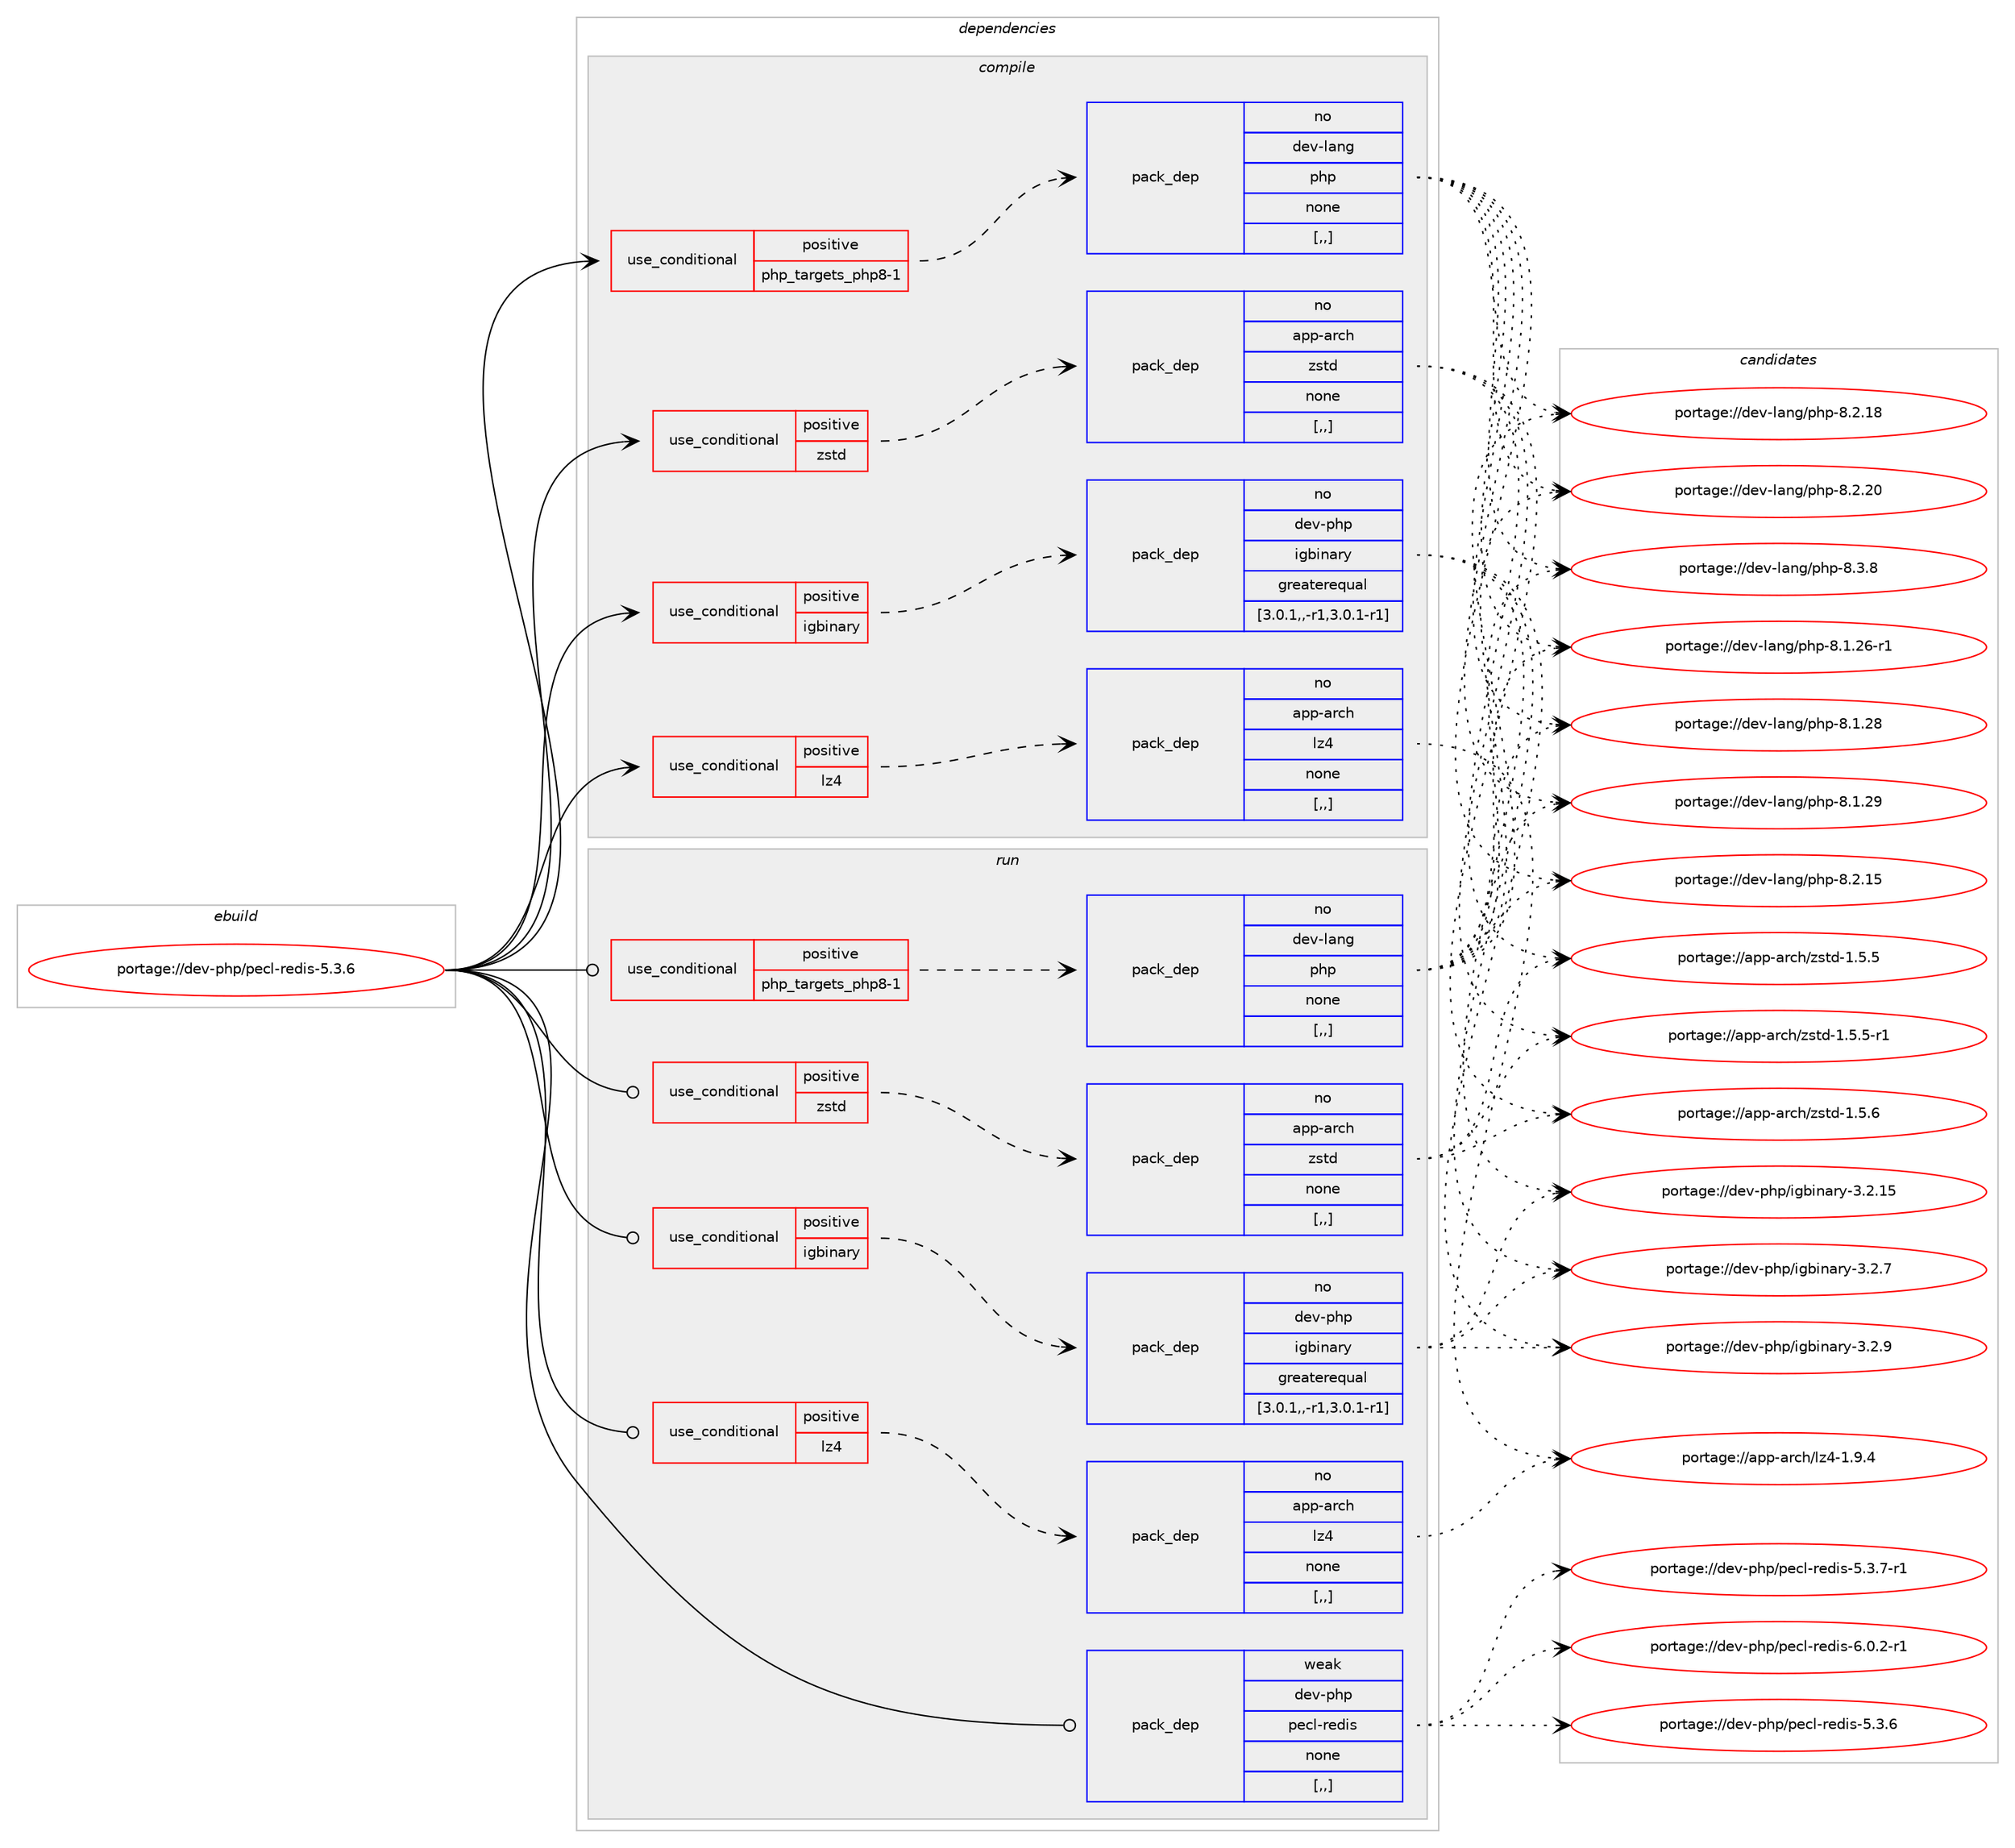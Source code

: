 digraph prolog {

# *************
# Graph options
# *************

newrank=true;
concentrate=true;
compound=true;
graph [rankdir=LR,fontname=Helvetica,fontsize=10,ranksep=1.5];#, ranksep=2.5, nodesep=0.2];
edge  [arrowhead=vee];
node  [fontname=Helvetica,fontsize=10];

# **********
# The ebuild
# **********

subgraph cluster_leftcol {
color=gray;
rank=same;
label=<<i>ebuild</i>>;
id [label="portage://dev-php/pecl-redis-5.3.6", color=red, width=4, href="../dev-php/pecl-redis-5.3.6.svg"];
}

# ****************
# The dependencies
# ****************

subgraph cluster_midcol {
color=gray;
label=<<i>dependencies</i>>;
subgraph cluster_compile {
fillcolor="#eeeeee";
style=filled;
label=<<i>compile</i>>;
subgraph cond29439 {
dependency137099 [label=<<TABLE BORDER="0" CELLBORDER="1" CELLSPACING="0" CELLPADDING="4"><TR><TD ROWSPAN="3" CELLPADDING="10">use_conditional</TD></TR><TR><TD>positive</TD></TR><TR><TD>igbinary</TD></TR></TABLE>>, shape=none, color=red];
subgraph pack106454 {
dependency137100 [label=<<TABLE BORDER="0" CELLBORDER="1" CELLSPACING="0" CELLPADDING="4" WIDTH="220"><TR><TD ROWSPAN="6" CELLPADDING="30">pack_dep</TD></TR><TR><TD WIDTH="110">no</TD></TR><TR><TD>dev-php</TD></TR><TR><TD>igbinary</TD></TR><TR><TD>greaterequal</TD></TR><TR><TD>[3.0.1,,-r1,3.0.1-r1]</TD></TR></TABLE>>, shape=none, color=blue];
}
dependency137099:e -> dependency137100:w [weight=20,style="dashed",arrowhead="vee"];
}
id:e -> dependency137099:w [weight=20,style="solid",arrowhead="vee"];
subgraph cond29440 {
dependency137101 [label=<<TABLE BORDER="0" CELLBORDER="1" CELLSPACING="0" CELLPADDING="4"><TR><TD ROWSPAN="3" CELLPADDING="10">use_conditional</TD></TR><TR><TD>positive</TD></TR><TR><TD>lz4</TD></TR></TABLE>>, shape=none, color=red];
subgraph pack106455 {
dependency137102 [label=<<TABLE BORDER="0" CELLBORDER="1" CELLSPACING="0" CELLPADDING="4" WIDTH="220"><TR><TD ROWSPAN="6" CELLPADDING="30">pack_dep</TD></TR><TR><TD WIDTH="110">no</TD></TR><TR><TD>app-arch</TD></TR><TR><TD>lz4</TD></TR><TR><TD>none</TD></TR><TR><TD>[,,]</TD></TR></TABLE>>, shape=none, color=blue];
}
dependency137101:e -> dependency137102:w [weight=20,style="dashed",arrowhead="vee"];
}
id:e -> dependency137101:w [weight=20,style="solid",arrowhead="vee"];
subgraph cond29441 {
dependency137103 [label=<<TABLE BORDER="0" CELLBORDER="1" CELLSPACING="0" CELLPADDING="4"><TR><TD ROWSPAN="3" CELLPADDING="10">use_conditional</TD></TR><TR><TD>positive</TD></TR><TR><TD>php_targets_php8-1</TD></TR></TABLE>>, shape=none, color=red];
subgraph pack106456 {
dependency137104 [label=<<TABLE BORDER="0" CELLBORDER="1" CELLSPACING="0" CELLPADDING="4" WIDTH="220"><TR><TD ROWSPAN="6" CELLPADDING="30">pack_dep</TD></TR><TR><TD WIDTH="110">no</TD></TR><TR><TD>dev-lang</TD></TR><TR><TD>php</TD></TR><TR><TD>none</TD></TR><TR><TD>[,,]</TD></TR></TABLE>>, shape=none, color=blue];
}
dependency137103:e -> dependency137104:w [weight=20,style="dashed",arrowhead="vee"];
}
id:e -> dependency137103:w [weight=20,style="solid",arrowhead="vee"];
subgraph cond29442 {
dependency137105 [label=<<TABLE BORDER="0" CELLBORDER="1" CELLSPACING="0" CELLPADDING="4"><TR><TD ROWSPAN="3" CELLPADDING="10">use_conditional</TD></TR><TR><TD>positive</TD></TR><TR><TD>zstd</TD></TR></TABLE>>, shape=none, color=red];
subgraph pack106457 {
dependency137106 [label=<<TABLE BORDER="0" CELLBORDER="1" CELLSPACING="0" CELLPADDING="4" WIDTH="220"><TR><TD ROWSPAN="6" CELLPADDING="30">pack_dep</TD></TR><TR><TD WIDTH="110">no</TD></TR><TR><TD>app-arch</TD></TR><TR><TD>zstd</TD></TR><TR><TD>none</TD></TR><TR><TD>[,,]</TD></TR></TABLE>>, shape=none, color=blue];
}
dependency137105:e -> dependency137106:w [weight=20,style="dashed",arrowhead="vee"];
}
id:e -> dependency137105:w [weight=20,style="solid",arrowhead="vee"];
}
subgraph cluster_compileandrun {
fillcolor="#eeeeee";
style=filled;
label=<<i>compile and run</i>>;
}
subgraph cluster_run {
fillcolor="#eeeeee";
style=filled;
label=<<i>run</i>>;
subgraph cond29443 {
dependency137107 [label=<<TABLE BORDER="0" CELLBORDER="1" CELLSPACING="0" CELLPADDING="4"><TR><TD ROWSPAN="3" CELLPADDING="10">use_conditional</TD></TR><TR><TD>positive</TD></TR><TR><TD>igbinary</TD></TR></TABLE>>, shape=none, color=red];
subgraph pack106458 {
dependency137108 [label=<<TABLE BORDER="0" CELLBORDER="1" CELLSPACING="0" CELLPADDING="4" WIDTH="220"><TR><TD ROWSPAN="6" CELLPADDING="30">pack_dep</TD></TR><TR><TD WIDTH="110">no</TD></TR><TR><TD>dev-php</TD></TR><TR><TD>igbinary</TD></TR><TR><TD>greaterequal</TD></TR><TR><TD>[3.0.1,,-r1,3.0.1-r1]</TD></TR></TABLE>>, shape=none, color=blue];
}
dependency137107:e -> dependency137108:w [weight=20,style="dashed",arrowhead="vee"];
}
id:e -> dependency137107:w [weight=20,style="solid",arrowhead="odot"];
subgraph cond29444 {
dependency137109 [label=<<TABLE BORDER="0" CELLBORDER="1" CELLSPACING="0" CELLPADDING="4"><TR><TD ROWSPAN="3" CELLPADDING="10">use_conditional</TD></TR><TR><TD>positive</TD></TR><TR><TD>lz4</TD></TR></TABLE>>, shape=none, color=red];
subgraph pack106459 {
dependency137110 [label=<<TABLE BORDER="0" CELLBORDER="1" CELLSPACING="0" CELLPADDING="4" WIDTH="220"><TR><TD ROWSPAN="6" CELLPADDING="30">pack_dep</TD></TR><TR><TD WIDTH="110">no</TD></TR><TR><TD>app-arch</TD></TR><TR><TD>lz4</TD></TR><TR><TD>none</TD></TR><TR><TD>[,,]</TD></TR></TABLE>>, shape=none, color=blue];
}
dependency137109:e -> dependency137110:w [weight=20,style="dashed",arrowhead="vee"];
}
id:e -> dependency137109:w [weight=20,style="solid",arrowhead="odot"];
subgraph cond29445 {
dependency137111 [label=<<TABLE BORDER="0" CELLBORDER="1" CELLSPACING="0" CELLPADDING="4"><TR><TD ROWSPAN="3" CELLPADDING="10">use_conditional</TD></TR><TR><TD>positive</TD></TR><TR><TD>php_targets_php8-1</TD></TR></TABLE>>, shape=none, color=red];
subgraph pack106460 {
dependency137112 [label=<<TABLE BORDER="0" CELLBORDER="1" CELLSPACING="0" CELLPADDING="4" WIDTH="220"><TR><TD ROWSPAN="6" CELLPADDING="30">pack_dep</TD></TR><TR><TD WIDTH="110">no</TD></TR><TR><TD>dev-lang</TD></TR><TR><TD>php</TD></TR><TR><TD>none</TD></TR><TR><TD>[,,]</TD></TR></TABLE>>, shape=none, color=blue];
}
dependency137111:e -> dependency137112:w [weight=20,style="dashed",arrowhead="vee"];
}
id:e -> dependency137111:w [weight=20,style="solid",arrowhead="odot"];
subgraph cond29446 {
dependency137113 [label=<<TABLE BORDER="0" CELLBORDER="1" CELLSPACING="0" CELLPADDING="4"><TR><TD ROWSPAN="3" CELLPADDING="10">use_conditional</TD></TR><TR><TD>positive</TD></TR><TR><TD>zstd</TD></TR></TABLE>>, shape=none, color=red];
subgraph pack106461 {
dependency137114 [label=<<TABLE BORDER="0" CELLBORDER="1" CELLSPACING="0" CELLPADDING="4" WIDTH="220"><TR><TD ROWSPAN="6" CELLPADDING="30">pack_dep</TD></TR><TR><TD WIDTH="110">no</TD></TR><TR><TD>app-arch</TD></TR><TR><TD>zstd</TD></TR><TR><TD>none</TD></TR><TR><TD>[,,]</TD></TR></TABLE>>, shape=none, color=blue];
}
dependency137113:e -> dependency137114:w [weight=20,style="dashed",arrowhead="vee"];
}
id:e -> dependency137113:w [weight=20,style="solid",arrowhead="odot"];
subgraph pack106462 {
dependency137115 [label=<<TABLE BORDER="0" CELLBORDER="1" CELLSPACING="0" CELLPADDING="4" WIDTH="220"><TR><TD ROWSPAN="6" CELLPADDING="30">pack_dep</TD></TR><TR><TD WIDTH="110">weak</TD></TR><TR><TD>dev-php</TD></TR><TR><TD>pecl-redis</TD></TR><TR><TD>none</TD></TR><TR><TD>[,,]</TD></TR></TABLE>>, shape=none, color=blue];
}
id:e -> dependency137115:w [weight=20,style="solid",arrowhead="odot"];
}
}

# **************
# The candidates
# **************

subgraph cluster_choices {
rank=same;
color=gray;
label=<<i>candidates</i>>;

subgraph choice106454 {
color=black;
nodesep=1;
choice1001011184511210411247105103981051109711412145514650464953 [label="portage://dev-php/igbinary-3.2.15", color=red, width=4,href="../dev-php/igbinary-3.2.15.svg"];
choice10010111845112104112471051039810511097114121455146504655 [label="portage://dev-php/igbinary-3.2.7", color=red, width=4,href="../dev-php/igbinary-3.2.7.svg"];
choice10010111845112104112471051039810511097114121455146504657 [label="portage://dev-php/igbinary-3.2.9", color=red, width=4,href="../dev-php/igbinary-3.2.9.svg"];
dependency137100:e -> choice1001011184511210411247105103981051109711412145514650464953:w [style=dotted,weight="100"];
dependency137100:e -> choice10010111845112104112471051039810511097114121455146504655:w [style=dotted,weight="100"];
dependency137100:e -> choice10010111845112104112471051039810511097114121455146504657:w [style=dotted,weight="100"];
}
subgraph choice106455 {
color=black;
nodesep=1;
choice971121124597114991044710812252454946574652 [label="portage://app-arch/lz4-1.9.4", color=red, width=4,href="../app-arch/lz4-1.9.4.svg"];
dependency137102:e -> choice971121124597114991044710812252454946574652:w [style=dotted,weight="100"];
}
subgraph choice106456 {
color=black;
nodesep=1;
choice100101118451089711010347112104112455646494650544511449 [label="portage://dev-lang/php-8.1.26-r1", color=red, width=4,href="../dev-lang/php-8.1.26-r1.svg"];
choice10010111845108971101034711210411245564649465056 [label="portage://dev-lang/php-8.1.28", color=red, width=4,href="../dev-lang/php-8.1.28.svg"];
choice10010111845108971101034711210411245564649465057 [label="portage://dev-lang/php-8.1.29", color=red, width=4,href="../dev-lang/php-8.1.29.svg"];
choice10010111845108971101034711210411245564650464953 [label="portage://dev-lang/php-8.2.15", color=red, width=4,href="../dev-lang/php-8.2.15.svg"];
choice10010111845108971101034711210411245564650464956 [label="portage://dev-lang/php-8.2.18", color=red, width=4,href="../dev-lang/php-8.2.18.svg"];
choice10010111845108971101034711210411245564650465048 [label="portage://dev-lang/php-8.2.20", color=red, width=4,href="../dev-lang/php-8.2.20.svg"];
choice100101118451089711010347112104112455646514656 [label="portage://dev-lang/php-8.3.8", color=red, width=4,href="../dev-lang/php-8.3.8.svg"];
dependency137104:e -> choice100101118451089711010347112104112455646494650544511449:w [style=dotted,weight="100"];
dependency137104:e -> choice10010111845108971101034711210411245564649465056:w [style=dotted,weight="100"];
dependency137104:e -> choice10010111845108971101034711210411245564649465057:w [style=dotted,weight="100"];
dependency137104:e -> choice10010111845108971101034711210411245564650464953:w [style=dotted,weight="100"];
dependency137104:e -> choice10010111845108971101034711210411245564650464956:w [style=dotted,weight="100"];
dependency137104:e -> choice10010111845108971101034711210411245564650465048:w [style=dotted,weight="100"];
dependency137104:e -> choice100101118451089711010347112104112455646514656:w [style=dotted,weight="100"];
}
subgraph choice106457 {
color=black;
nodesep=1;
choice9711211245971149910447122115116100454946534653 [label="portage://app-arch/zstd-1.5.5", color=red, width=4,href="../app-arch/zstd-1.5.5.svg"];
choice97112112459711499104471221151161004549465346534511449 [label="portage://app-arch/zstd-1.5.5-r1", color=red, width=4,href="../app-arch/zstd-1.5.5-r1.svg"];
choice9711211245971149910447122115116100454946534654 [label="portage://app-arch/zstd-1.5.6", color=red, width=4,href="../app-arch/zstd-1.5.6.svg"];
dependency137106:e -> choice9711211245971149910447122115116100454946534653:w [style=dotted,weight="100"];
dependency137106:e -> choice97112112459711499104471221151161004549465346534511449:w [style=dotted,weight="100"];
dependency137106:e -> choice9711211245971149910447122115116100454946534654:w [style=dotted,weight="100"];
}
subgraph choice106458 {
color=black;
nodesep=1;
choice1001011184511210411247105103981051109711412145514650464953 [label="portage://dev-php/igbinary-3.2.15", color=red, width=4,href="../dev-php/igbinary-3.2.15.svg"];
choice10010111845112104112471051039810511097114121455146504655 [label="portage://dev-php/igbinary-3.2.7", color=red, width=4,href="../dev-php/igbinary-3.2.7.svg"];
choice10010111845112104112471051039810511097114121455146504657 [label="portage://dev-php/igbinary-3.2.9", color=red, width=4,href="../dev-php/igbinary-3.2.9.svg"];
dependency137108:e -> choice1001011184511210411247105103981051109711412145514650464953:w [style=dotted,weight="100"];
dependency137108:e -> choice10010111845112104112471051039810511097114121455146504655:w [style=dotted,weight="100"];
dependency137108:e -> choice10010111845112104112471051039810511097114121455146504657:w [style=dotted,weight="100"];
}
subgraph choice106459 {
color=black;
nodesep=1;
choice971121124597114991044710812252454946574652 [label="portage://app-arch/lz4-1.9.4", color=red, width=4,href="../app-arch/lz4-1.9.4.svg"];
dependency137110:e -> choice971121124597114991044710812252454946574652:w [style=dotted,weight="100"];
}
subgraph choice106460 {
color=black;
nodesep=1;
choice100101118451089711010347112104112455646494650544511449 [label="portage://dev-lang/php-8.1.26-r1", color=red, width=4,href="../dev-lang/php-8.1.26-r1.svg"];
choice10010111845108971101034711210411245564649465056 [label="portage://dev-lang/php-8.1.28", color=red, width=4,href="../dev-lang/php-8.1.28.svg"];
choice10010111845108971101034711210411245564649465057 [label="portage://dev-lang/php-8.1.29", color=red, width=4,href="../dev-lang/php-8.1.29.svg"];
choice10010111845108971101034711210411245564650464953 [label="portage://dev-lang/php-8.2.15", color=red, width=4,href="../dev-lang/php-8.2.15.svg"];
choice10010111845108971101034711210411245564650464956 [label="portage://dev-lang/php-8.2.18", color=red, width=4,href="../dev-lang/php-8.2.18.svg"];
choice10010111845108971101034711210411245564650465048 [label="portage://dev-lang/php-8.2.20", color=red, width=4,href="../dev-lang/php-8.2.20.svg"];
choice100101118451089711010347112104112455646514656 [label="portage://dev-lang/php-8.3.8", color=red, width=4,href="../dev-lang/php-8.3.8.svg"];
dependency137112:e -> choice100101118451089711010347112104112455646494650544511449:w [style=dotted,weight="100"];
dependency137112:e -> choice10010111845108971101034711210411245564649465056:w [style=dotted,weight="100"];
dependency137112:e -> choice10010111845108971101034711210411245564649465057:w [style=dotted,weight="100"];
dependency137112:e -> choice10010111845108971101034711210411245564650464953:w [style=dotted,weight="100"];
dependency137112:e -> choice10010111845108971101034711210411245564650464956:w [style=dotted,weight="100"];
dependency137112:e -> choice10010111845108971101034711210411245564650465048:w [style=dotted,weight="100"];
dependency137112:e -> choice100101118451089711010347112104112455646514656:w [style=dotted,weight="100"];
}
subgraph choice106461 {
color=black;
nodesep=1;
choice9711211245971149910447122115116100454946534653 [label="portage://app-arch/zstd-1.5.5", color=red, width=4,href="../app-arch/zstd-1.5.5.svg"];
choice97112112459711499104471221151161004549465346534511449 [label="portage://app-arch/zstd-1.5.5-r1", color=red, width=4,href="../app-arch/zstd-1.5.5-r1.svg"];
choice9711211245971149910447122115116100454946534654 [label="portage://app-arch/zstd-1.5.6", color=red, width=4,href="../app-arch/zstd-1.5.6.svg"];
dependency137114:e -> choice9711211245971149910447122115116100454946534653:w [style=dotted,weight="100"];
dependency137114:e -> choice97112112459711499104471221151161004549465346534511449:w [style=dotted,weight="100"];
dependency137114:e -> choice9711211245971149910447122115116100454946534654:w [style=dotted,weight="100"];
}
subgraph choice106462 {
color=black;
nodesep=1;
choice10010111845112104112471121019910845114101100105115455346514654 [label="portage://dev-php/pecl-redis-5.3.6", color=red, width=4,href="../dev-php/pecl-redis-5.3.6.svg"];
choice100101118451121041124711210199108451141011001051154553465146554511449 [label="portage://dev-php/pecl-redis-5.3.7-r1", color=red, width=4,href="../dev-php/pecl-redis-5.3.7-r1.svg"];
choice100101118451121041124711210199108451141011001051154554464846504511449 [label="portage://dev-php/pecl-redis-6.0.2-r1", color=red, width=4,href="../dev-php/pecl-redis-6.0.2-r1.svg"];
dependency137115:e -> choice10010111845112104112471121019910845114101100105115455346514654:w [style=dotted,weight="100"];
dependency137115:e -> choice100101118451121041124711210199108451141011001051154553465146554511449:w [style=dotted,weight="100"];
dependency137115:e -> choice100101118451121041124711210199108451141011001051154554464846504511449:w [style=dotted,weight="100"];
}
}

}
